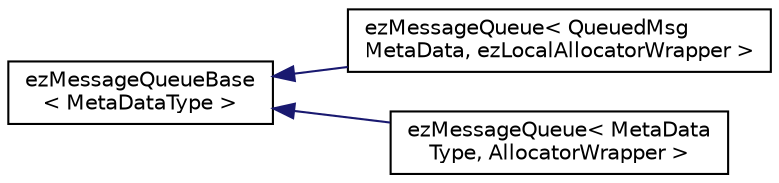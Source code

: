 digraph "Graphical Class Hierarchy"
{
 // LATEX_PDF_SIZE
  edge [fontname="Helvetica",fontsize="10",labelfontname="Helvetica",labelfontsize="10"];
  node [fontname="Helvetica",fontsize="10",shape=record];
  rankdir="LR";
  Node0 [label="ezMessageQueueBase\l\< MetaDataType \>",height=0.2,width=0.4,color="black", fillcolor="white", style="filled",URL="$d4/dbf/classez_message_queue_base.htm",tooltip="Implementation of a message queue on top of a deque."];
  Node0 -> Node1 [dir="back",color="midnightblue",fontsize="10",style="solid",fontname="Helvetica"];
  Node1 [label="ezMessageQueue\< QueuedMsg\lMetaData, ezLocalAllocatorWrapper \>",height=0.2,width=0.4,color="black", fillcolor="white", style="filled",URL="$d6/d0a/classez_message_queue.htm",tooltip=" "];
  Node0 -> Node2 [dir="back",color="midnightblue",fontsize="10",style="solid",fontname="Helvetica"];
  Node2 [label="ezMessageQueue\< MetaData\lType, AllocatorWrapper \>",height=0.2,width=0.4,color="black", fillcolor="white", style="filled",URL="$d6/d0a/classez_message_queue.htm",tooltip=" "];
}

